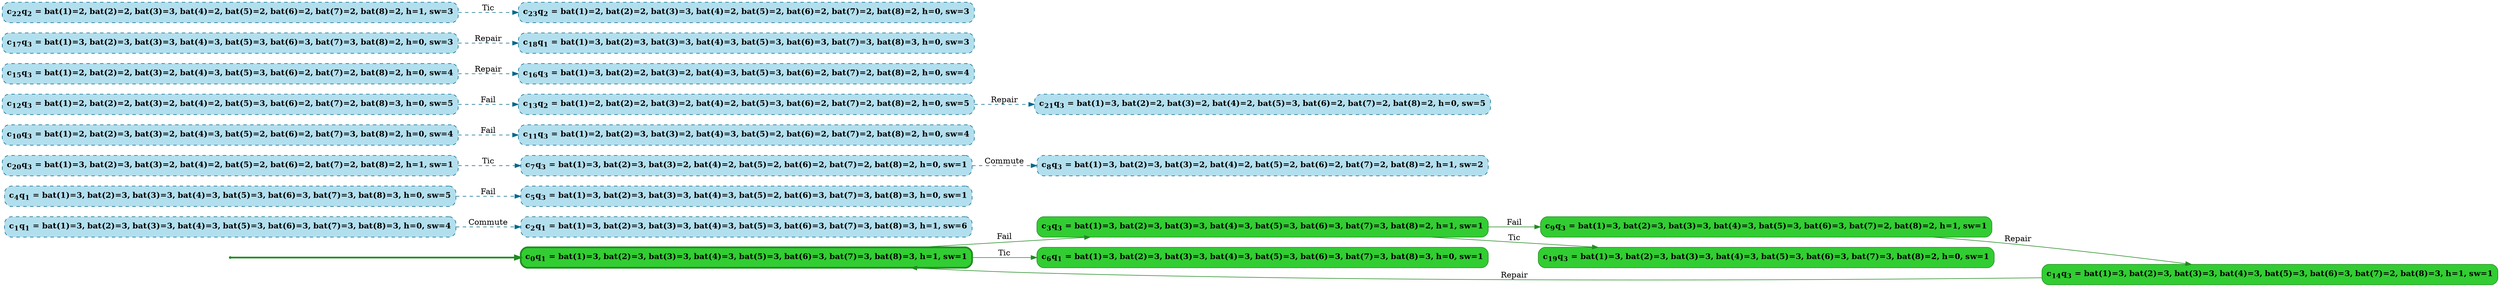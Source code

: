 digraph g {

	rankdir="LR"

	__invisible__[shape="point", color="forestgreen"]
	c0q1[label=<<b>c<sub>0</sub>q<sub>1</sub> = bat(1)=3, bat(2)=3, bat(3)=3, bat(4)=3, bat(5)=3, bat(6)=3, bat(7)=3, bat(8)=3, h=1, sw=1</b>>, shape="box", style="rounded, filled", fillcolor="limegreen", color="forestgreen", penwidth=3] // Initial
	c3q3[label=<<b>c<sub>3</sub>q<sub>3</sub> = bat(1)=3, bat(2)=3, bat(3)=3, bat(4)=3, bat(5)=3, bat(6)=3, bat(7)=3, bat(8)=2, h=1, sw=1</b>>, shape="box", style="rounded, filled", fillcolor="limegreen", color="forestgreen"]
	c9q3[label=<<b>c<sub>9</sub>q<sub>3</sub> = bat(1)=3, bat(2)=3, bat(3)=3, bat(4)=3, bat(5)=3, bat(6)=3, bat(7)=2, bat(8)=2, h=1, sw=1</b>>, shape="box", style="rounded, filled", fillcolor="limegreen", color="forestgreen"]
	c14q3[label=<<b>c<sub>14</sub>q<sub>3</sub> = bat(1)=3, bat(2)=3, bat(3)=3, bat(4)=3, bat(5)=3, bat(6)=3, bat(7)=2, bat(8)=3, h=1, sw=1</b>>, shape="box", style="rounded, filled", fillcolor="limegreen", color="forestgreen"]
	c19q3[label=<<b>c<sub>19</sub>q<sub>3</sub> = bat(1)=3, bat(2)=3, bat(3)=3, bat(4)=3, bat(5)=3, bat(6)=3, bat(7)=3, bat(8)=2, h=0, sw=1</b>>, shape="box", style="rounded, filled", fillcolor="limegreen", color="forestgreen"]
	c6q1[label=<<b>c<sub>6</sub>q<sub>1</sub> = bat(1)=3, bat(2)=3, bat(3)=3, bat(4)=3, bat(5)=3, bat(6)=3, bat(7)=3, bat(8)=3, h=0, sw=1</b>>, shape="box", style="rounded, filled", fillcolor="limegreen", color="forestgreen"]
	c1q1[label=<<b>c<sub>1</sub>q<sub>1</sub> = bat(1)=3, bat(2)=3, bat(3)=3, bat(4)=3, bat(5)=3, bat(6)=3, bat(7)=3, bat(8)=3, h=0, sw=4</b>>, shape="box", style="rounded, filled, dashed", fillcolor="lightblue2", color="deepskyblue4"]
	c2q1[label=<<b>c<sub>2</sub>q<sub>1</sub> = bat(1)=3, bat(2)=3, bat(3)=3, bat(4)=3, bat(5)=3, bat(6)=3, bat(7)=3, bat(8)=3, h=1, sw=6</b>>, shape="box", style="rounded, filled, dashed", fillcolor="lightblue2", color="deepskyblue4"]
	c4q1[label=<<b>c<sub>4</sub>q<sub>1</sub> = bat(1)=3, bat(2)=3, bat(3)=3, bat(4)=3, bat(5)=3, bat(6)=3, bat(7)=3, bat(8)=3, h=0, sw=5</b>>, shape="box", style="rounded, filled, dashed", fillcolor="lightblue2", color="deepskyblue4"]
	c5q3[label=<<b>c<sub>5</sub>q<sub>3</sub> = bat(1)=3, bat(2)=3, bat(3)=3, bat(4)=3, bat(5)=2, bat(6)=3, bat(7)=3, bat(8)=3, h=0, sw=1</b>>, shape="box", style="rounded, filled, dashed", fillcolor="lightblue2", color="deepskyblue4"]
	c7q3[label=<<b>c<sub>7</sub>q<sub>3</sub> = bat(1)=3, bat(2)=3, bat(3)=2, bat(4)=2, bat(5)=2, bat(6)=2, bat(7)=2, bat(8)=2, h=0, sw=1</b>>, shape="box", style="rounded, filled, dashed", fillcolor="lightblue2", color="deepskyblue4"]
	c8q3[label=<<b>c<sub>8</sub>q<sub>3</sub> = bat(1)=3, bat(2)=3, bat(3)=2, bat(4)=2, bat(5)=2, bat(6)=2, bat(7)=2, bat(8)=2, h=1, sw=2</b>>, shape="box", style="rounded, filled, dashed", fillcolor="lightblue2", color="deepskyblue4"]
	c10q3[label=<<b>c<sub>10</sub>q<sub>3</sub> = bat(1)=2, bat(2)=3, bat(3)=2, bat(4)=3, bat(5)=2, bat(6)=2, bat(7)=3, bat(8)=2, h=0, sw=4</b>>, shape="box", style="rounded, filled, dashed", fillcolor="lightblue2", color="deepskyblue4"]
	c11q3[label=<<b>c<sub>11</sub>q<sub>3</sub> = bat(1)=2, bat(2)=3, bat(3)=2, bat(4)=3, bat(5)=2, bat(6)=2, bat(7)=2, bat(8)=2, h=0, sw=4</b>>, shape="box", style="rounded, filled, dashed", fillcolor="lightblue2", color="deepskyblue4"]
	c12q3[label=<<b>c<sub>12</sub>q<sub>3</sub> = bat(1)=2, bat(2)=2, bat(3)=2, bat(4)=2, bat(5)=3, bat(6)=2, bat(7)=2, bat(8)=3, h=0, sw=5</b>>, shape="box", style="rounded, filled, dashed", fillcolor="lightblue2", color="deepskyblue4"]
	c13q2[label=<<b>c<sub>13</sub>q<sub>2</sub> = bat(1)=2, bat(2)=2, bat(3)=2, bat(4)=2, bat(5)=3, bat(6)=2, bat(7)=2, bat(8)=2, h=0, sw=5</b>>, shape="box", style="rounded, filled, dashed", fillcolor="lightblue2", color="deepskyblue4"]
	c15q3[label=<<b>c<sub>15</sub>q<sub>3</sub> = bat(1)=2, bat(2)=2, bat(3)=2, bat(4)=3, bat(5)=3, bat(6)=2, bat(7)=2, bat(8)=2, h=0, sw=4</b>>, shape="box", style="rounded, filled, dashed", fillcolor="lightblue2", color="deepskyblue4"]
	c16q3[label=<<b>c<sub>16</sub>q<sub>3</sub> = bat(1)=3, bat(2)=2, bat(3)=2, bat(4)=3, bat(5)=3, bat(6)=2, bat(7)=2, bat(8)=2, h=0, sw=4</b>>, shape="box", style="rounded, filled, dashed", fillcolor="lightblue2", color="deepskyblue4"]
	c17q3[label=<<b>c<sub>17</sub>q<sub>3</sub> = bat(1)=3, bat(2)=3, bat(3)=3, bat(4)=3, bat(5)=3, bat(6)=3, bat(7)=3, bat(8)=2, h=0, sw=3</b>>, shape="box", style="rounded, filled, dashed", fillcolor="lightblue2", color="deepskyblue4"]
	c18q1[label=<<b>c<sub>18</sub>q<sub>1</sub> = bat(1)=3, bat(2)=3, bat(3)=3, bat(4)=3, bat(5)=3, bat(6)=3, bat(7)=3, bat(8)=3, h=0, sw=3</b>>, shape="box", style="rounded, filled, dashed", fillcolor="lightblue2", color="deepskyblue4"]
	c20q3[label=<<b>c<sub>20</sub>q<sub>3</sub> = bat(1)=3, bat(2)=3, bat(3)=2, bat(4)=2, bat(5)=2, bat(6)=2, bat(7)=2, bat(8)=2, h=1, sw=1</b>>, shape="box", style="rounded, filled, dashed", fillcolor="lightblue2", color="deepskyblue4"]
	c21q3[label=<<b>c<sub>21</sub>q<sub>3</sub> = bat(1)=3, bat(2)=2, bat(3)=2, bat(4)=2, bat(5)=3, bat(6)=2, bat(7)=2, bat(8)=2, h=0, sw=5</b>>, shape="box", style="rounded, filled, dashed", fillcolor="lightblue2", color="deepskyblue4"]
	c22q2[label=<<b>c<sub>22</sub>q<sub>2</sub> = bat(1)=2, bat(2)=2, bat(3)=3, bat(4)=2, bat(5)=2, bat(6)=2, bat(7)=2, bat(8)=2, h=1, sw=3</b>>, shape="box", style="rounded, filled, dashed", fillcolor="lightblue2", color="deepskyblue4"]
	c23q2[label=<<b>c<sub>23</sub>q<sub>2</sub> = bat(1)=2, bat(2)=2, bat(3)=3, bat(4)=2, bat(5)=2, bat(6)=2, bat(7)=2, bat(8)=2, h=0, sw=3</b>>, shape="box", style="rounded, filled, dashed", fillcolor="lightblue2", color="deepskyblue4"]

	__invisible__ -> c0q1[penwidth=3, color="forestgreen"]
	c0q1 -> c3q3[label=<Fail>, color="forestgreen"]
	c3q3 -> c9q3[label=<Fail>, color="forestgreen"]
	c9q3 -> c14q3[label=<Repair>, color="forestgreen"]
	c14q3 -> c0q1[label=<Repair>, color="forestgreen"]
	c3q3 -> c19q3[label=<Tic>, color="forestgreen"]
	c0q1 -> c6q1[label=<Tic>, color="forestgreen"]
	c1q1 -> c2q1[label=<Commute>, color="deepskyblue4", style="dashed"]
	c4q1 -> c5q3[label=<Fail>, color="deepskyblue4", style="dashed"]
	c7q3 -> c8q3[label=<Commute>, color="deepskyblue4", style="dashed"]
	c10q3 -> c11q3[label=<Fail>, color="deepskyblue4", style="dashed"]
	c12q3 -> c13q2[label=<Fail>, color="deepskyblue4", style="dashed"]
	c15q3 -> c16q3[label=<Repair>, color="deepskyblue4", style="dashed"]
	c17q3 -> c18q1[label=<Repair>, color="deepskyblue4", style="dashed"]
	c20q3 -> c7q3[label=<Tic>, color="deepskyblue4", style="dashed"]
	c13q2 -> c21q3[label=<Repair>, color="deepskyblue4", style="dashed"]
	c22q2 -> c23q2[label=<Tic>, color="deepskyblue4", style="dashed"]

}
